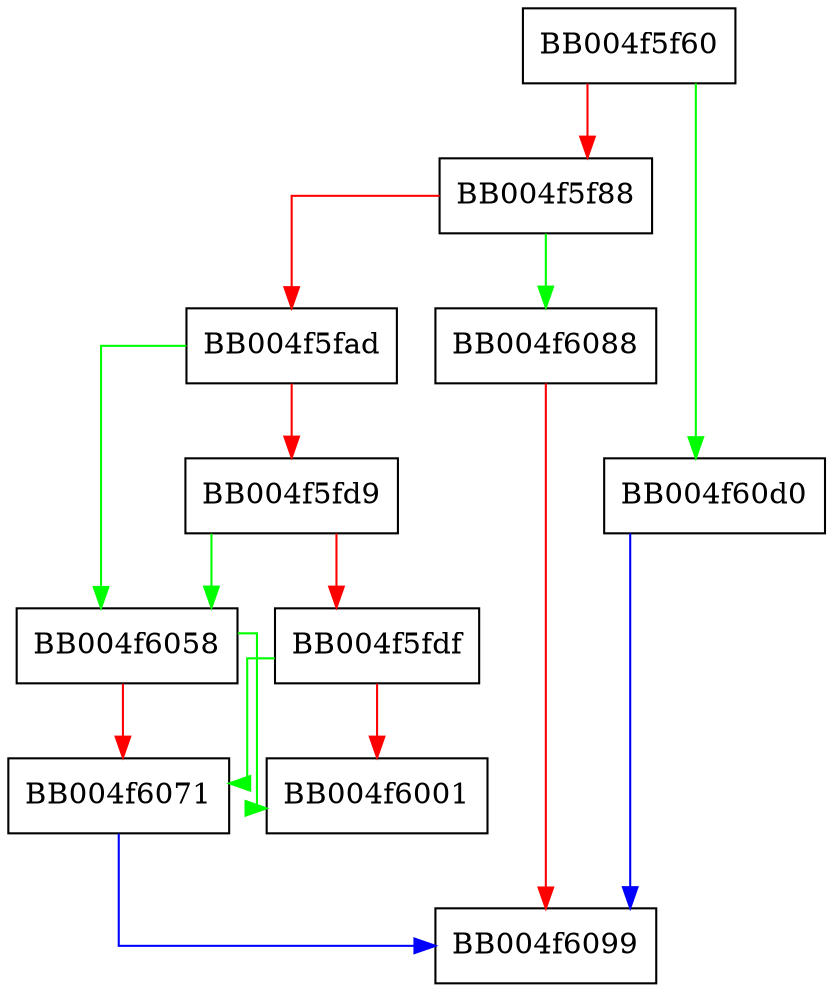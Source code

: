 digraph ssl3_change_cipher_state {
  node [shape="box"];
  graph [splines=ortho];
  BB004f5f60 -> BB004f60d0 [color="green"];
  BB004f5f60 -> BB004f5f88 [color="red"];
  BB004f5f88 -> BB004f6088 [color="green"];
  BB004f5f88 -> BB004f5fad [color="red"];
  BB004f5fad -> BB004f6058 [color="green"];
  BB004f5fad -> BB004f5fd9 [color="red"];
  BB004f5fd9 -> BB004f6058 [color="green"];
  BB004f5fd9 -> BB004f5fdf [color="red"];
  BB004f5fdf -> BB004f6071 [color="green"];
  BB004f5fdf -> BB004f6001 [color="red"];
  BB004f6058 -> BB004f6001 [color="green"];
  BB004f6058 -> BB004f6071 [color="red"];
  BB004f6071 -> BB004f6099 [color="blue"];
  BB004f6088 -> BB004f6099 [color="red"];
  BB004f60d0 -> BB004f6099 [color="blue"];
}